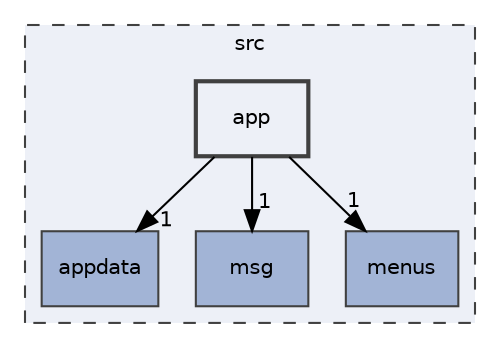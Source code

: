 digraph "src/app"
{
 // LATEX_PDF_SIZE
  edge [fontname="Helvetica",fontsize="10",labelfontname="Helvetica",labelfontsize="10"];
  node [fontname="Helvetica",fontsize="10",shape=record];
  compound=true
  subgraph clusterdir_68267d1309a1af8e8297ef4c3efbcdba {
    graph [ bgcolor="#edf0f7", pencolor="grey25", style="filled,dashed,", label="src", fontname="Helvetica", fontsize="10", URL="dir_68267d1309a1af8e8297ef4c3efbcdba.html"]
  dir_167f9a9ad13e16ca3de1d53b7762ce68 [shape=box, label="appdata", style="filled,", fillcolor="#a2b4d6", color="grey25", URL="dir_167f9a9ad13e16ca3de1d53b7762ce68.html"];
  dir_92db932c96b71876a62b1386c1d468d9 [shape=box, label="msg", style="filled,", fillcolor="#a2b4d6", color="grey25", URL="dir_92db932c96b71876a62b1386c1d468d9.html"];
  dir_a4cf0bd8881f9bd048453dfed09211e5 [shape=box, label="menus", style="filled,", fillcolor="#a2b4d6", color="grey25", URL="dir_a4cf0bd8881f9bd048453dfed09211e5.html"];
  dir_5194e5fea318fda12687127c23f8aba1 [shape=box, label="app", style="filled,bold,", fillcolor="#edf0f7", color="grey25", URL="dir_5194e5fea318fda12687127c23f8aba1.html"];
  }
  dir_5194e5fea318fda12687127c23f8aba1->dir_167f9a9ad13e16ca3de1d53b7762ce68 [headlabel="1", labeldistance=1.5 headhref="dir_000000_000001.html"];
  dir_5194e5fea318fda12687127c23f8aba1->dir_92db932c96b71876a62b1386c1d468d9 [headlabel="1", labeldistance=1.5 headhref="dir_000000_000004.html"];
  dir_5194e5fea318fda12687127c23f8aba1->dir_a4cf0bd8881f9bd048453dfed09211e5 [headlabel="1", labeldistance=1.5 headhref="dir_000000_000003.html"];
}
